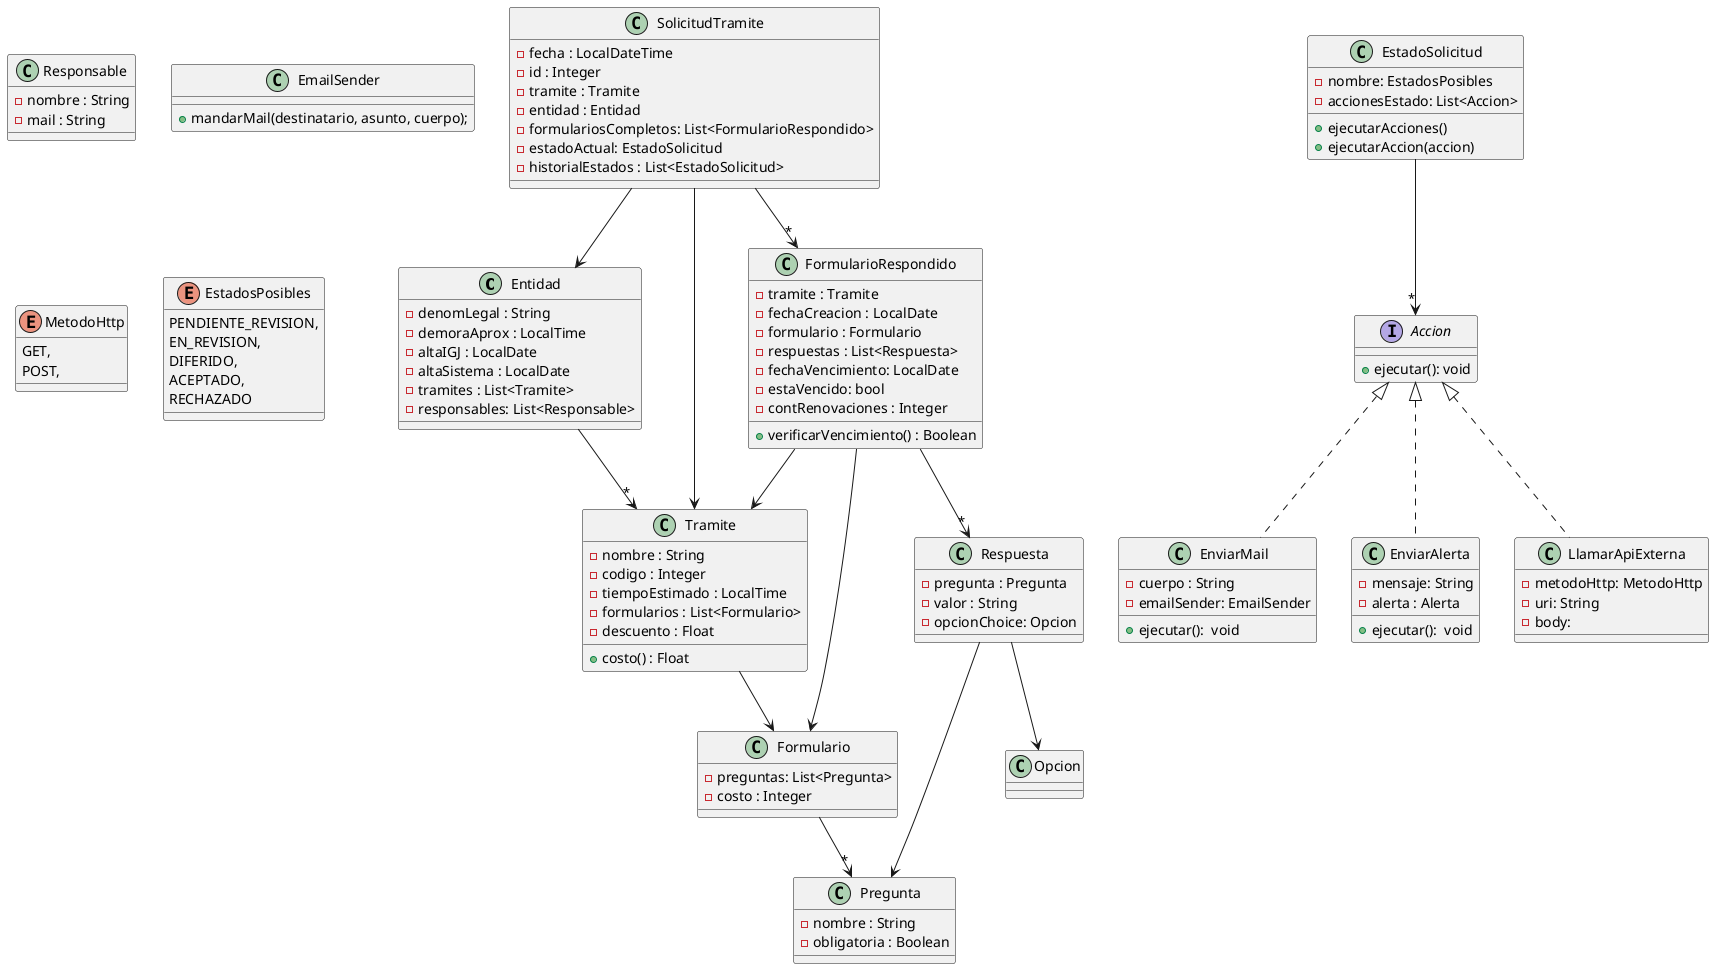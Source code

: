 @startuml aa

class Entidad{
    - denomLegal : String
    - demoraAprox : LocalTime
    - altaIGJ : LocalDate
    - altaSistema : LocalDate
    - tramites : List<Tramite>
    - responsables: List<Responsable>
}

class Responsable {
    - nombre : String
    - mail : String
}

class Tramite{
    - nombre : String
    - codigo : Integer
    - tiempoEstimado : LocalTime
    - formularios : List<Formulario>
    - descuento : Float

    + costo() : Float
}

class FormularioRespondido {
    - tramite : Tramite
    - fechaCreacion : LocalDate
    - formulario : Formulario
    - respuestas : List<Respuesta>
    - fechaVencimiento: LocalDate
    - estaVencido: bool
    - contRenovaciones : Integer

    + verificarVencimiento() : Boolean
}

class Formulario{
    - preguntas: List<Pregunta>
    - costo : Integer
}

class Pregunta{
   - nombre : String
   - obligatoria : Boolean
}

class Respuesta{
    - pregunta : Pregunta
    - valor : String
    - opcionChoice: Opcion
}
    
class EmailSender{
    + mandarMail(destinatario, asunto, cuerpo);
}

class SolicitudTramite{
    - fecha : LocalDateTime
    - id : Integer
    - tramite : Tramite
    - entidad : Entidad
    - formulariosCompletos: List<FormularioRespondido>
    - estadoActual: EstadoSolicitud
    - historialEstados : List<EstadoSolicitud>
}

class EstadoSolicitud{
    - nombre: EstadosPosibles
    - accionesEstado: List<Accion>

    +ejecutarAcciones()
    +ejecutarAccion(accion)
}

interface Accion{
    + ejecutar(): void
}

class EnviarMail implements Accion{
    - cuerpo : String
    - emailSender: EmailSender

    + ejecutar():  void
}

class EnviarAlerta implements Accion{
    - mensaje: String
    - alerta : Alerta

    + ejecutar():  void
}

class LlamarApiExterna implements Accion{
    - metodoHttp: MetodoHttp
    - uri: String
    - body: 
}

enum MetodoHttp{
    GET,
    POST,
}

enum EstadosPosibles{
    PENDIENTE_REVISION,
    EN_REVISION,
    DIFERIDO,
    ACEPTADO,
    RECHAZADO
} 

Tramite --> Formulario
FormularioRespondido --> Formulario
FormularioRespondido --> Tramite
FormularioRespondido --> "*" Respuesta
Formulario --> "*" Pregunta
Respuesta --> Opcion
Respuesta --> Pregunta
Entidad --> "*" Tramite
SolicitudTramite --> Tramite
SolicitudTramite --> Entidad
SolicitudTramite --> "*" FormularioRespondido
EstadoSolicitud --> "*" Accion




@enduml